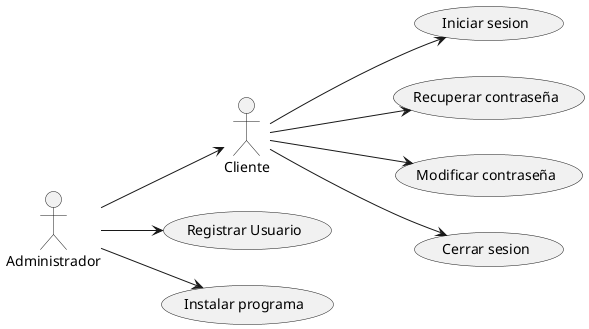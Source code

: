 @startuml
left to right direction
:Cliente:
:Administrador:

Cliente --> (Iniciar sesion)
Cliente --> (Recuperar contraseña)
Cliente --> (Modificar contraseña)
Cliente --> (Cerrar sesion)

Administrador --> Cliente
Administrador --> (Registrar Usuario)
Administrador --> (Instalar programa)
@enduml